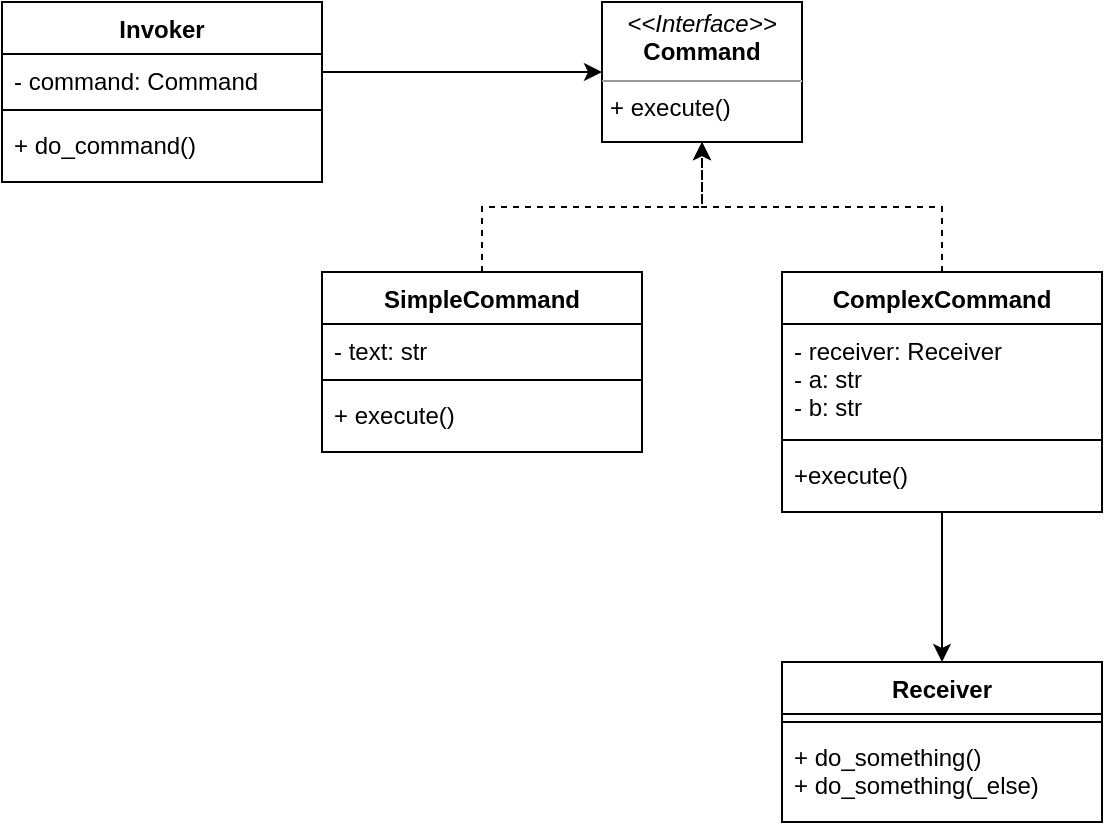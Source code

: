 <mxfile version="14.6.13" type="device"><diagram id="Xx6WHkbZ90wGw88ztGpZ" name="Page-1"><mxGraphModel dx="700" dy="813" grid="1" gridSize="10" guides="1" tooltips="1" connect="1" arrows="1" fold="1" page="1" pageScale="1" pageWidth="827" pageHeight="1169" math="0" shadow="0"><root><mxCell id="0"/><mxCell id="1" parent="0"/><mxCell id="hlbYt0CpxBl905jt_Tql-21" value="&lt;p style=&quot;margin: 0px ; margin-top: 4px ; text-align: center&quot;&gt;&lt;i&gt;&amp;lt;&amp;lt;Interface&amp;gt;&amp;gt;&lt;/i&gt;&lt;br&gt;&lt;b&gt;Command&lt;/b&gt;&lt;/p&gt;&lt;hr size=&quot;1&quot;&gt;&lt;p style=&quot;margin: 0px ; margin-left: 4px&quot;&gt;&lt;span style=&quot;text-align: center&quot;&gt;+ execute()&lt;/span&gt;&lt;/p&gt;" style="verticalAlign=top;align=left;overflow=fill;fontSize=12;fontFamily=Helvetica;html=1;" parent="1" vertex="1"><mxGeometry x="359" y="190" width="100" height="70" as="geometry"/></mxCell><mxCell id="ks3CkT2QT0QB428eQI0D-1" value="Receiver" style="swimlane;fontStyle=1;align=center;verticalAlign=top;childLayout=stackLayout;horizontal=1;startSize=26;horizontalStack=0;resizeParent=1;resizeParentMax=0;resizeLast=0;collapsible=1;marginBottom=0;" parent="1" vertex="1"><mxGeometry x="449" y="520" width="160" height="80" as="geometry"/></mxCell><mxCell id="ks3CkT2QT0QB428eQI0D-3" value="" style="line;strokeWidth=1;fillColor=none;align=left;verticalAlign=middle;spacingTop=-1;spacingLeft=3;spacingRight=3;rotatable=0;labelPosition=right;points=[];portConstraint=eastwest;" parent="ks3CkT2QT0QB428eQI0D-1" vertex="1"><mxGeometry y="26" width="160" height="8" as="geometry"/></mxCell><mxCell id="ks3CkT2QT0QB428eQI0D-4" value="+ do_something()&#10;+ do_something(_else)" style="text;strokeColor=none;fillColor=none;align=left;verticalAlign=top;spacingLeft=4;spacingRight=4;overflow=hidden;rotatable=0;points=[[0,0.5],[1,0.5]];portConstraint=eastwest;" parent="ks3CkT2QT0QB428eQI0D-1" vertex="1"><mxGeometry y="34" width="160" height="46" as="geometry"/></mxCell><mxCell id="3ZDOvSp5i_8uZtCP8p_J-7" style="edgeStyle=orthogonalEdgeStyle;rounded=0;orthogonalLoop=1;jettySize=auto;html=1;exitX=0.5;exitY=0;exitDx=0;exitDy=0;entryX=0.5;entryY=1;entryDx=0;entryDy=0;dashed=1;" edge="1" parent="1" source="fmfC0u1KEWnrbznv4nRD-1" target="hlbYt0CpxBl905jt_Tql-21"><mxGeometry relative="1" as="geometry"/></mxCell><mxCell id="fmfC0u1KEWnrbznv4nRD-1" value="SimpleCommand" style="swimlane;fontStyle=1;align=center;verticalAlign=top;childLayout=stackLayout;horizontal=1;startSize=26;horizontalStack=0;resizeParent=1;resizeParentMax=0;resizeLast=0;collapsible=1;marginBottom=0;" parent="1" vertex="1"><mxGeometry x="219" y="325" width="160" height="90" as="geometry"/></mxCell><mxCell id="fmfC0u1KEWnrbznv4nRD-2" value="- text: str" style="text;strokeColor=none;fillColor=none;align=left;verticalAlign=top;spacingLeft=4;spacingRight=4;overflow=hidden;rotatable=0;points=[[0,0.5],[1,0.5]];portConstraint=eastwest;" parent="fmfC0u1KEWnrbznv4nRD-1" vertex="1"><mxGeometry y="26" width="160" height="24" as="geometry"/></mxCell><mxCell id="fmfC0u1KEWnrbznv4nRD-3" value="" style="line;strokeWidth=1;fillColor=none;align=left;verticalAlign=middle;spacingTop=-1;spacingLeft=3;spacingRight=3;rotatable=0;labelPosition=right;points=[];portConstraint=eastwest;" parent="fmfC0u1KEWnrbznv4nRD-1" vertex="1"><mxGeometry y="50" width="160" height="8" as="geometry"/></mxCell><mxCell id="fmfC0u1KEWnrbznv4nRD-4" value="+ execute()" style="text;strokeColor=none;fillColor=none;align=left;verticalAlign=top;spacingLeft=4;spacingRight=4;overflow=hidden;rotatable=0;points=[[0,0.5],[1,0.5]];portConstraint=eastwest;" parent="fmfC0u1KEWnrbznv4nRD-1" vertex="1"><mxGeometry y="58" width="160" height="32" as="geometry"/></mxCell><mxCell id="fmfC0u1KEWnrbznv4nRD-5" value="Invoker" style="swimlane;fontStyle=1;align=center;verticalAlign=top;childLayout=stackLayout;horizontal=1;startSize=26;horizontalStack=0;resizeParent=1;resizeParentMax=0;resizeLast=0;collapsible=1;marginBottom=0;" parent="1" vertex="1"><mxGeometry x="59" y="190" width="160" height="90" as="geometry"/></mxCell><mxCell id="fmfC0u1KEWnrbznv4nRD-6" value="- command: Command" style="text;strokeColor=none;fillColor=none;align=left;verticalAlign=top;spacingLeft=4;spacingRight=4;overflow=hidden;rotatable=0;points=[[0,0.5],[1,0.5]];portConstraint=eastwest;" parent="fmfC0u1KEWnrbznv4nRD-5" vertex="1"><mxGeometry y="26" width="160" height="24" as="geometry"/></mxCell><mxCell id="fmfC0u1KEWnrbznv4nRD-7" value="" style="line;strokeWidth=1;fillColor=none;align=left;verticalAlign=middle;spacingTop=-1;spacingLeft=3;spacingRight=3;rotatable=0;labelPosition=right;points=[];portConstraint=eastwest;" parent="fmfC0u1KEWnrbznv4nRD-5" vertex="1"><mxGeometry y="50" width="160" height="8" as="geometry"/></mxCell><mxCell id="fmfC0u1KEWnrbznv4nRD-8" value="+ do_command()" style="text;strokeColor=none;fillColor=none;align=left;verticalAlign=top;spacingLeft=4;spacingRight=4;overflow=hidden;rotatable=0;points=[[0,0.5],[1,0.5]];portConstraint=eastwest;" parent="fmfC0u1KEWnrbznv4nRD-5" vertex="1"><mxGeometry y="58" width="160" height="32" as="geometry"/></mxCell><mxCell id="3ZDOvSp5i_8uZtCP8p_J-5" style="edgeStyle=orthogonalEdgeStyle;rounded=0;orthogonalLoop=1;jettySize=auto;html=1;exitX=0.5;exitY=1;exitDx=0;exitDy=0;entryX=0.5;entryY=0;entryDx=0;entryDy=0;" edge="1" parent="1" source="3ZDOvSp5i_8uZtCP8p_J-1" target="ks3CkT2QT0QB428eQI0D-1"><mxGeometry relative="1" as="geometry"/></mxCell><mxCell id="3ZDOvSp5i_8uZtCP8p_J-8" style="edgeStyle=orthogonalEdgeStyle;rounded=0;orthogonalLoop=1;jettySize=auto;html=1;exitX=0.5;exitY=0;exitDx=0;exitDy=0;entryX=0.5;entryY=1;entryDx=0;entryDy=0;dashed=1;" edge="1" parent="1" source="3ZDOvSp5i_8uZtCP8p_J-1" target="hlbYt0CpxBl905jt_Tql-21"><mxGeometry relative="1" as="geometry"/></mxCell><mxCell id="3ZDOvSp5i_8uZtCP8p_J-1" value="ComplexCommand" style="swimlane;fontStyle=1;align=center;verticalAlign=top;childLayout=stackLayout;horizontal=1;startSize=26;horizontalStack=0;resizeParent=1;resizeParentMax=0;resizeLast=0;collapsible=1;marginBottom=0;" vertex="1" parent="1"><mxGeometry x="449" y="325" width="160" height="120" as="geometry"><mxRectangle x="290" y="350" width="140" height="26" as="alternateBounds"/></mxGeometry></mxCell><mxCell id="3ZDOvSp5i_8uZtCP8p_J-2" value="- receiver: Receiver&#10;- a: str&#10;- b: str" style="text;strokeColor=none;fillColor=none;align=left;verticalAlign=top;spacingLeft=4;spacingRight=4;overflow=hidden;rotatable=0;points=[[0,0.5],[1,0.5]];portConstraint=eastwest;" vertex="1" parent="3ZDOvSp5i_8uZtCP8p_J-1"><mxGeometry y="26" width="160" height="54" as="geometry"/></mxCell><mxCell id="3ZDOvSp5i_8uZtCP8p_J-3" value="" style="line;strokeWidth=1;fillColor=none;align=left;verticalAlign=middle;spacingTop=-1;spacingLeft=3;spacingRight=3;rotatable=0;labelPosition=right;points=[];portConstraint=eastwest;" vertex="1" parent="3ZDOvSp5i_8uZtCP8p_J-1"><mxGeometry y="80" width="160" height="8" as="geometry"/></mxCell><mxCell id="3ZDOvSp5i_8uZtCP8p_J-4" value="+execute()" style="text;strokeColor=none;fillColor=none;align=left;verticalAlign=top;spacingLeft=4;spacingRight=4;overflow=hidden;rotatable=0;points=[[0,0.5],[1,0.5]];portConstraint=eastwest;" vertex="1" parent="3ZDOvSp5i_8uZtCP8p_J-1"><mxGeometry y="88" width="160" height="32" as="geometry"/></mxCell><mxCell id="3ZDOvSp5i_8uZtCP8p_J-10" style="edgeStyle=orthogonalEdgeStyle;rounded=0;orthogonalLoop=1;jettySize=auto;html=1;exitX=1;exitY=0.5;exitDx=0;exitDy=0;entryX=0;entryY=0.5;entryDx=0;entryDy=0;" edge="1" parent="1" source="fmfC0u1KEWnrbznv4nRD-6" target="hlbYt0CpxBl905jt_Tql-21"><mxGeometry relative="1" as="geometry"><Array as="points"><mxPoint x="219" y="225"/></Array></mxGeometry></mxCell></root></mxGraphModel></diagram></mxfile>